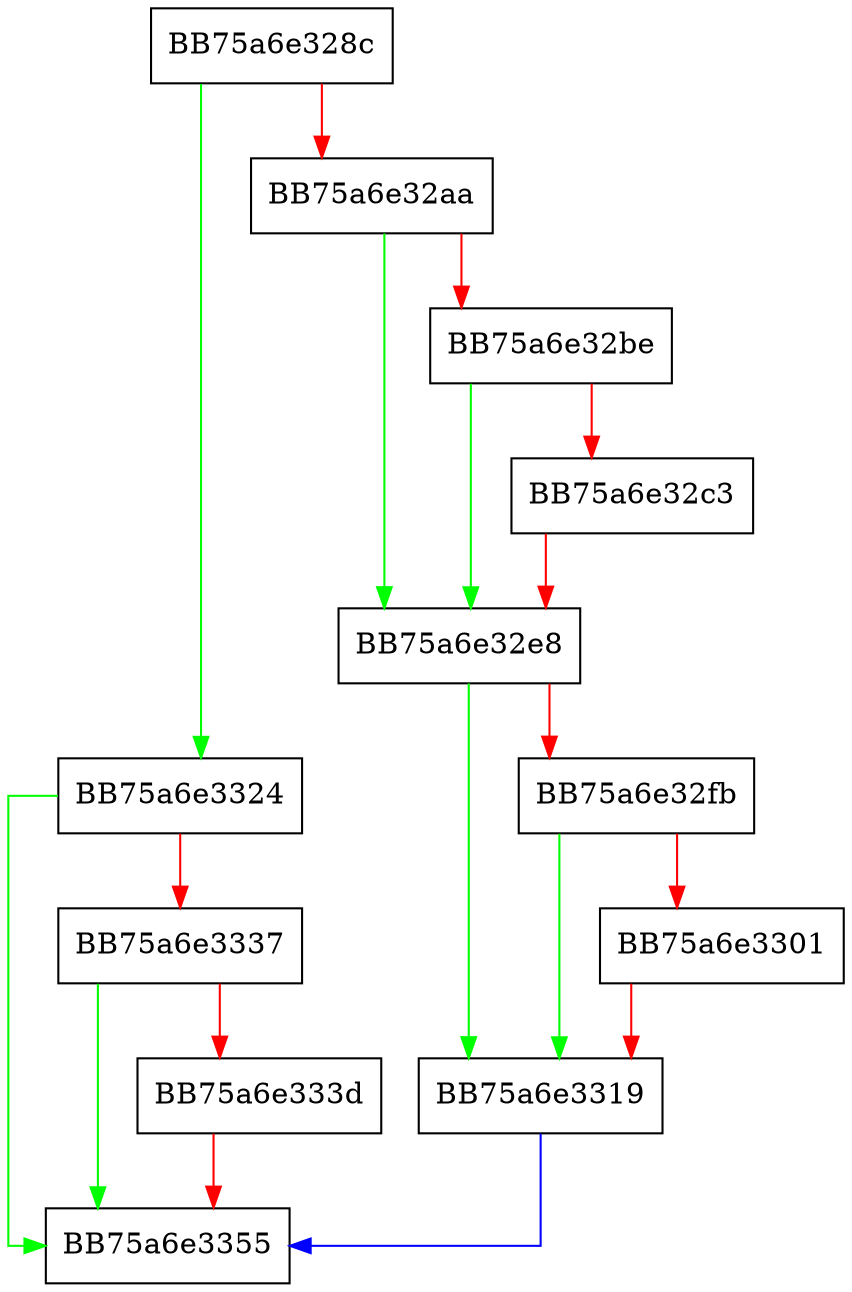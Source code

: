 digraph SetState {
  node [shape="box"];
  graph [splines=ortho];
  BB75a6e328c -> BB75a6e3324 [color="green"];
  BB75a6e328c -> BB75a6e32aa [color="red"];
  BB75a6e32aa -> BB75a6e32e8 [color="green"];
  BB75a6e32aa -> BB75a6e32be [color="red"];
  BB75a6e32be -> BB75a6e32e8 [color="green"];
  BB75a6e32be -> BB75a6e32c3 [color="red"];
  BB75a6e32c3 -> BB75a6e32e8 [color="red"];
  BB75a6e32e8 -> BB75a6e3319 [color="green"];
  BB75a6e32e8 -> BB75a6e32fb [color="red"];
  BB75a6e32fb -> BB75a6e3319 [color="green"];
  BB75a6e32fb -> BB75a6e3301 [color="red"];
  BB75a6e3301 -> BB75a6e3319 [color="red"];
  BB75a6e3319 -> BB75a6e3355 [color="blue"];
  BB75a6e3324 -> BB75a6e3355 [color="green"];
  BB75a6e3324 -> BB75a6e3337 [color="red"];
  BB75a6e3337 -> BB75a6e3355 [color="green"];
  BB75a6e3337 -> BB75a6e333d [color="red"];
  BB75a6e333d -> BB75a6e3355 [color="red"];
}